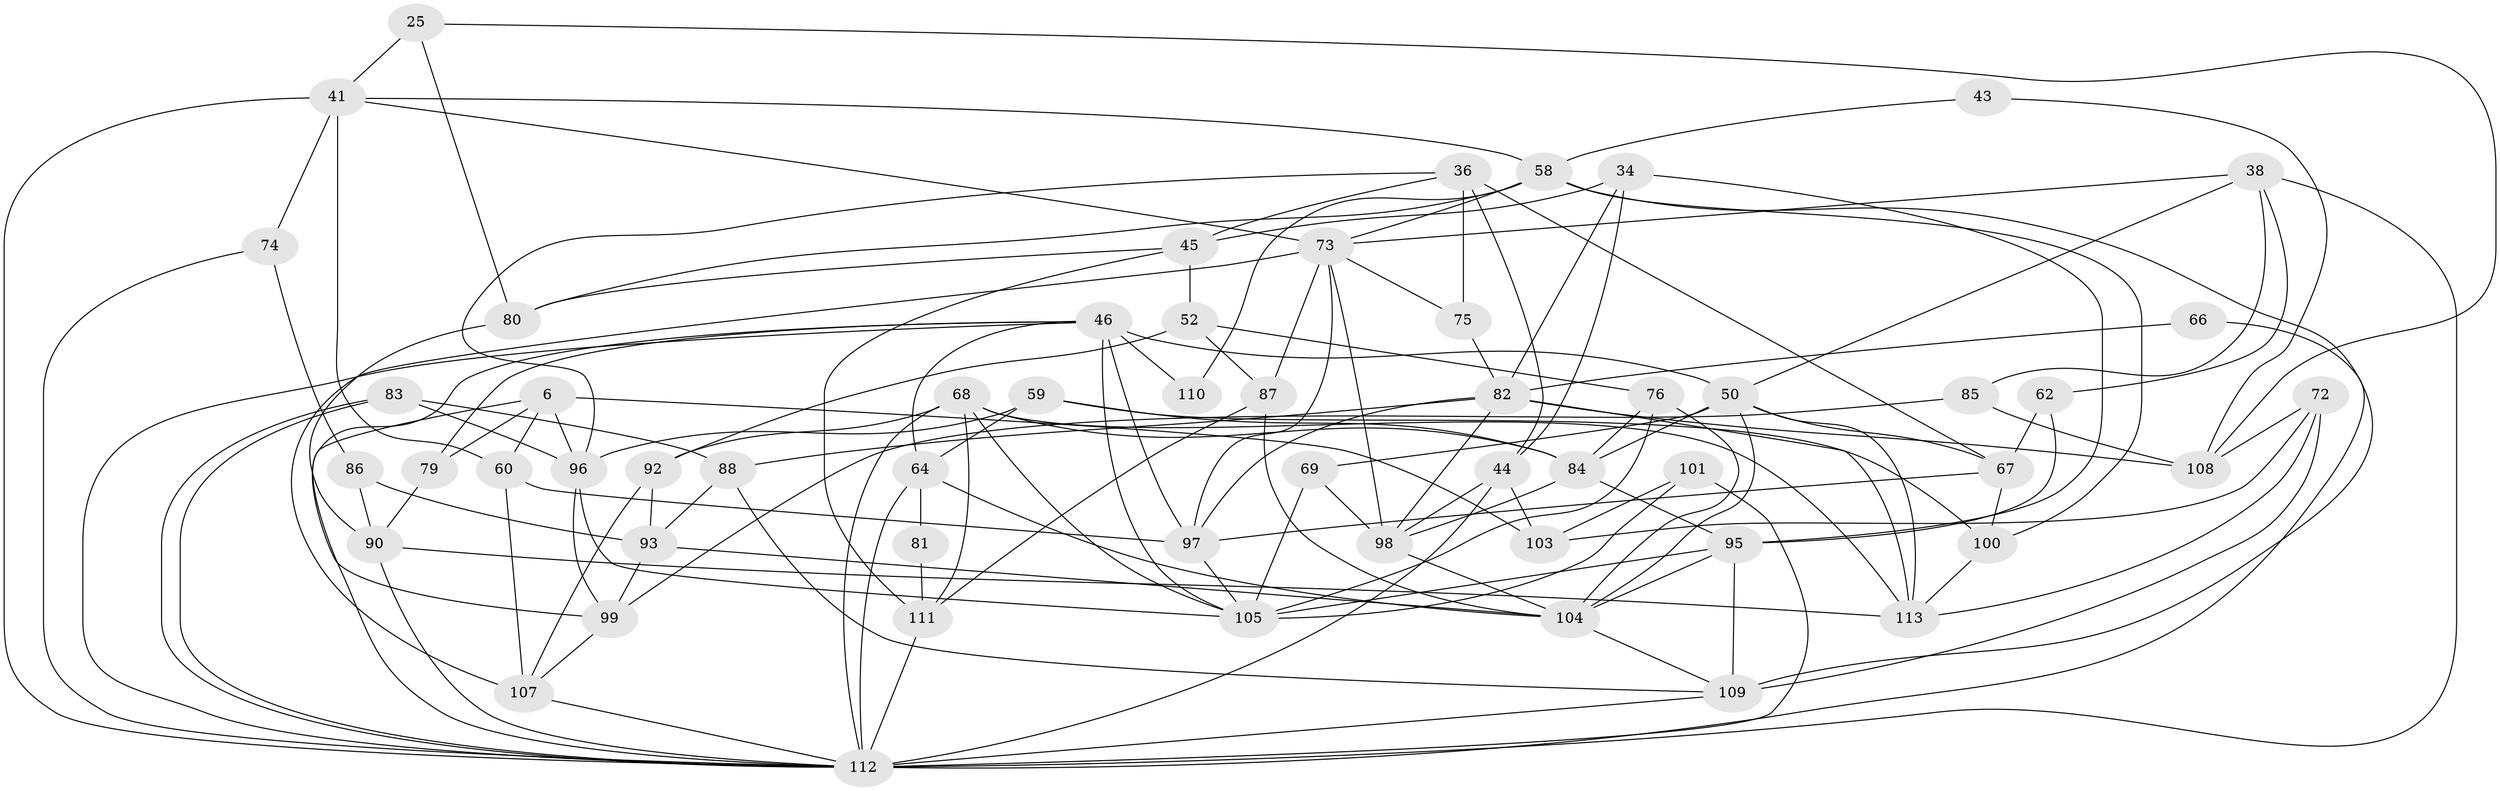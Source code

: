 // original degree distribution, {5: 0.21238938053097345, 3: 0.2920353982300885, 4: 0.3185840707964602, 2: 0.07964601769911504, 6: 0.061946902654867256, 7: 0.02654867256637168, 8: 0.008849557522123894}
// Generated by graph-tools (version 1.1) at 2025/48/03/09/25 04:48:57]
// undirected, 56 vertices, 138 edges
graph export_dot {
graph [start="1"]
  node [color=gray90,style=filled];
  6;
  25;
  34;
  36 [super="+26"];
  38 [super="+19"];
  41 [super="+22"];
  43;
  44 [super="+40"];
  45;
  46 [super="+18"];
  50 [super="+1"];
  52;
  58 [super="+27"];
  59;
  60;
  62 [super="+8"];
  64 [super="+63+12"];
  66;
  67;
  68 [super="+33+61"];
  69;
  72 [super="+24"];
  73 [super="+7+48+56"];
  74;
  75;
  76;
  79;
  80;
  81;
  82 [super="+29+35+65"];
  83 [super="+28"];
  84 [super="+13"];
  85 [super="+77"];
  86;
  87 [super="+55"];
  88;
  90 [super="+57"];
  92;
  93 [super="+10"];
  95 [super="+30"];
  96 [super="+21"];
  97 [super="+20+39+53"];
  98 [super="+3+49"];
  99 [super="+47"];
  100 [super="+31"];
  101;
  103 [super="+94"];
  104 [super="+4+78"];
  105 [super="+14+23"];
  107 [super="+106"];
  108 [super="+71"];
  109;
  110;
  111 [super="+51"];
  112 [super="+5+37+91"];
  113 [super="+15+70+102"];
  6 -- 60;
  6 -- 79;
  6 -- 96 [weight=2];
  6 -- 103;
  6 -- 112;
  25 -- 80;
  25 -- 41;
  25 -- 108;
  34 -- 45;
  34 -- 95;
  34 -- 82;
  34 -- 44;
  36 -- 67;
  36 -- 44;
  36 -- 96;
  36 -- 75;
  36 -- 45;
  38 -- 73;
  38 -- 85 [weight=2];
  38 -- 112 [weight=2];
  38 -- 50;
  38 -- 62;
  41 -- 60;
  41 -- 74 [weight=2];
  41 -- 58;
  41 -- 73;
  41 -- 112;
  43 -- 108;
  43 -- 58;
  44 -- 98;
  44 -- 103;
  44 -- 112;
  45 -- 80;
  45 -- 111;
  45 -- 52;
  46 -- 50 [weight=2];
  46 -- 79;
  46 -- 99;
  46 -- 105;
  46 -- 110;
  46 -- 97 [weight=2];
  46 -- 112;
  46 -- 64;
  50 -- 67;
  50 -- 104;
  50 -- 113 [weight=2];
  50 -- 69;
  50 -- 84;
  52 -- 76;
  52 -- 92;
  52 -- 87;
  58 -- 109 [weight=2];
  58 -- 80;
  58 -- 100;
  58 -- 110;
  58 -- 73;
  59 -- 96;
  59 -- 100;
  59 -- 84;
  59 -- 64;
  60 -- 97;
  60 -- 107;
  62 -- 67 [weight=2];
  62 -- 95;
  64 -- 104;
  64 -- 112;
  64 -- 81;
  66 -- 82;
  66 -- 112;
  67 -- 97;
  67 -- 100 [weight=2];
  68 -- 84;
  68 -- 113;
  68 -- 92;
  68 -- 111 [weight=2];
  68 -- 105;
  68 -- 112;
  69 -- 98;
  69 -- 105;
  72 -- 103;
  72 -- 113;
  72 -- 109;
  72 -- 108;
  73 -- 107 [weight=2];
  73 -- 97 [weight=2];
  73 -- 98 [weight=2];
  73 -- 87 [weight=2];
  73 -- 75;
  74 -- 86;
  74 -- 112;
  75 -- 82;
  76 -- 104;
  76 -- 105 [weight=2];
  76 -- 84;
  79 -- 90;
  80 -- 90 [weight=2];
  81 -- 111;
  82 -- 113 [weight=2];
  82 -- 97;
  82 -- 88;
  82 -- 98 [weight=2];
  82 -- 108 [weight=2];
  83 -- 112;
  83 -- 112;
  83 -- 88;
  83 -- 96;
  84 -- 95;
  84 -- 98;
  85 -- 108 [weight=2];
  85 -- 99;
  86 -- 90;
  86 -- 93;
  87 -- 104;
  87 -- 111;
  88 -- 109;
  88 -- 93;
  90 -- 113;
  90 -- 112;
  92 -- 107;
  92 -- 93;
  93 -- 104;
  93 -- 99;
  95 -- 109 [weight=2];
  95 -- 105 [weight=2];
  95 -- 104;
  96 -- 105;
  96 -- 99;
  97 -- 105 [weight=2];
  98 -- 104;
  99 -- 107;
  100 -- 113 [weight=2];
  101 -- 105;
  101 -- 103 [weight=2];
  101 -- 112 [weight=2];
  104 -- 109;
  107 -- 112;
  109 -- 112;
  111 -- 112 [weight=2];
}
